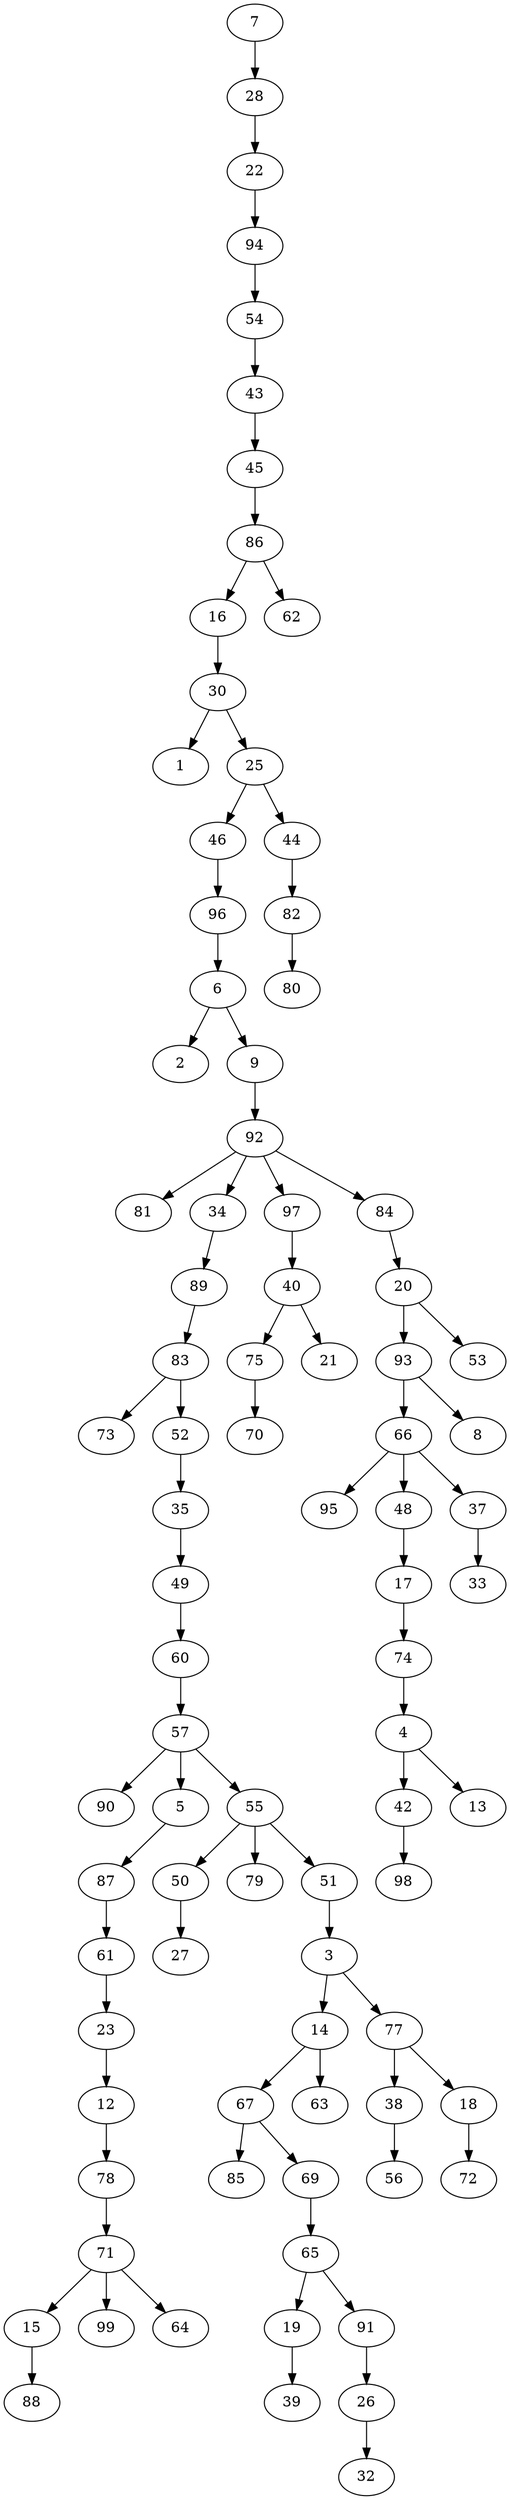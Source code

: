 digraph grafoErdosRenyi_n_100_m_100_DFS_R_7 {
7;
28;
22;
94;
54;
43;
45;
86;
16;
30;
1;
25;
46;
96;
6;
2;
9;
92;
81;
34;
89;
83;
73;
52;
35;
49;
60;
57;
90;
5;
87;
61;
23;
12;
78;
71;
15;
88;
99;
64;
55;
50;
27;
79;
51;
3;
14;
67;
85;
69;
65;
19;
39;
91;
26;
32;
63;
77;
38;
56;
18;
72;
97;
40;
75;
70;
21;
84;
20;
93;
66;
95;
48;
17;
74;
4;
42;
98;
13;
37;
33;
8;
53;
44;
82;
80;
62;
30 -> 1;
6 -> 2;
92 -> 81;
83 -> 73;
57 -> 90;
15 -> 88;
71 -> 15;
71 -> 99;
71 -> 64;
78 -> 71;
12 -> 78;
23 -> 12;
61 -> 23;
87 -> 61;
5 -> 87;
57 -> 5;
50 -> 27;
55 -> 50;
55 -> 79;
67 -> 85;
19 -> 39;
65 -> 19;
26 -> 32;
91 -> 26;
65 -> 91;
69 -> 65;
67 -> 69;
14 -> 67;
14 -> 63;
3 -> 14;
38 -> 56;
77 -> 38;
18 -> 72;
77 -> 18;
3 -> 77;
51 -> 3;
55 -> 51;
57 -> 55;
60 -> 57;
49 -> 60;
35 -> 49;
52 -> 35;
83 -> 52;
89 -> 83;
34 -> 89;
92 -> 34;
75 -> 70;
40 -> 75;
40 -> 21;
97 -> 40;
92 -> 97;
66 -> 95;
42 -> 98;
4 -> 42;
4 -> 13;
74 -> 4;
17 -> 74;
48 -> 17;
66 -> 48;
37 -> 33;
66 -> 37;
93 -> 66;
93 -> 8;
20 -> 93;
20 -> 53;
84 -> 20;
92 -> 84;
9 -> 92;
6 -> 9;
96 -> 6;
46 -> 96;
25 -> 46;
82 -> 80;
44 -> 82;
25 -> 44;
30 -> 25;
16 -> 30;
86 -> 16;
86 -> 62;
45 -> 86;
43 -> 45;
54 -> 43;
94 -> 54;
22 -> 94;
28 -> 22;
7 -> 28;
}